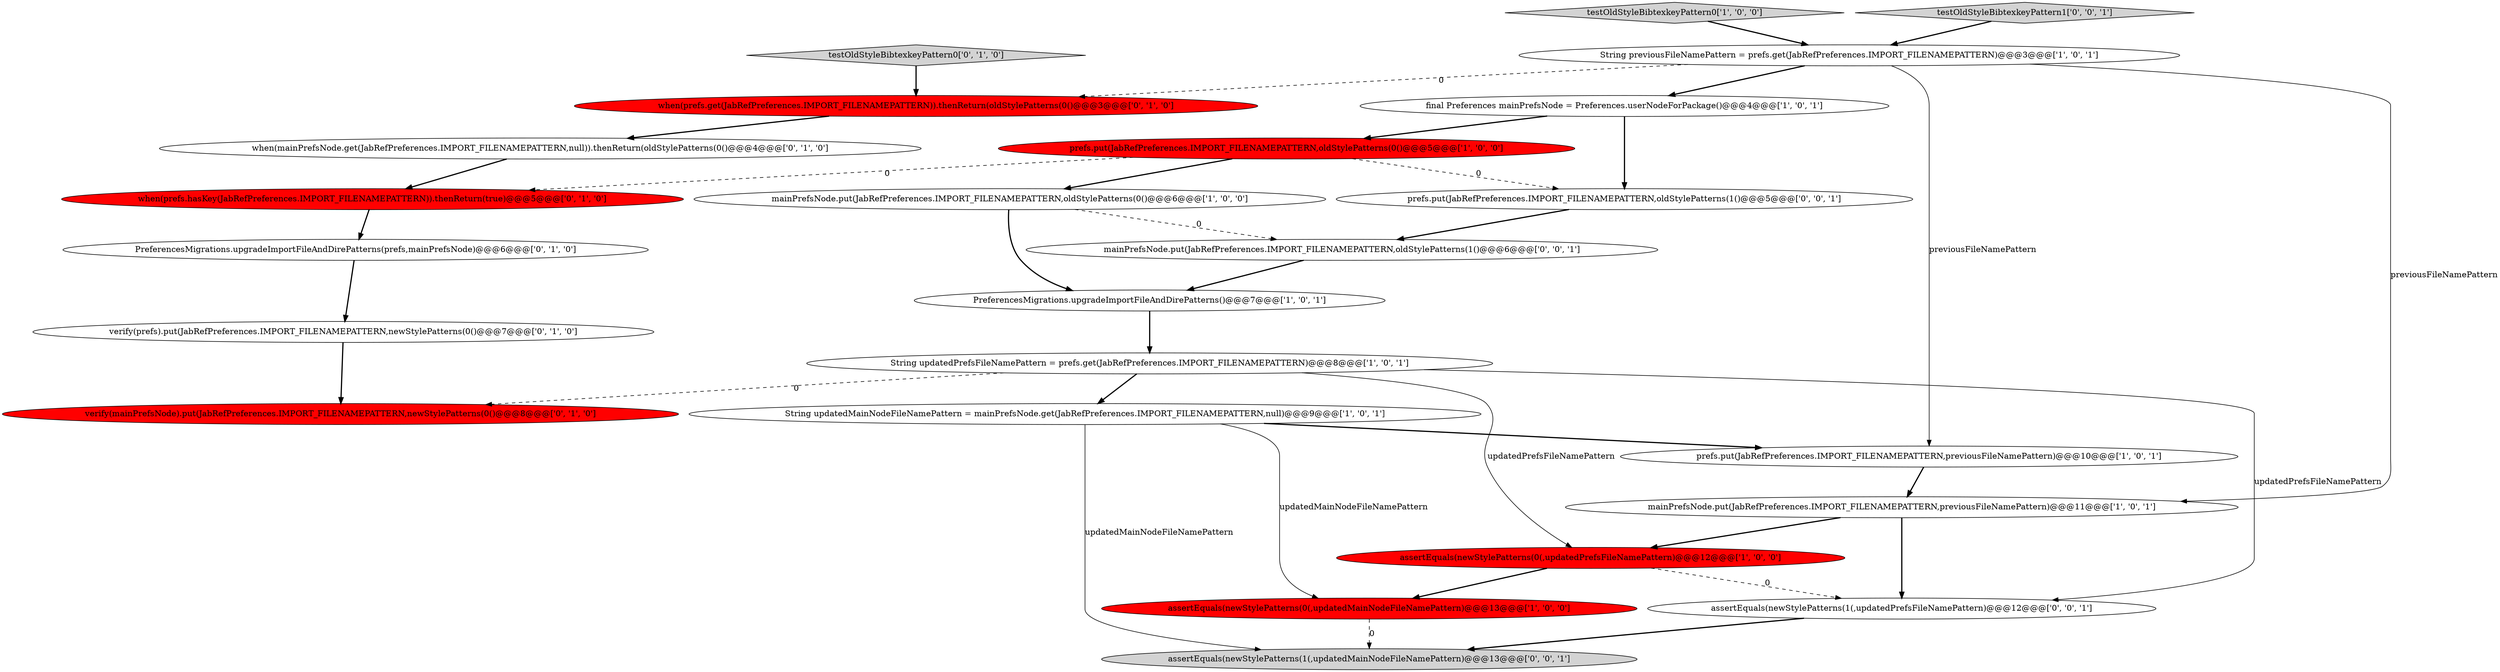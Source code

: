 digraph {
0 [style = filled, label = "assertEquals(newStylePatterns(0(,updatedPrefsFileNamePattern)@@@12@@@['1', '0', '0']", fillcolor = red, shape = ellipse image = "AAA1AAABBB1BBB"];
23 [style = filled, label = "assertEquals(newStylePatterns(1(,updatedMainNodeFileNamePattern)@@@13@@@['0', '0', '1']", fillcolor = lightgray, shape = ellipse image = "AAA0AAABBB3BBB"];
22 [style = filled, label = "prefs.put(JabRefPreferences.IMPORT_FILENAMEPATTERN,oldStylePatterns(1()@@@5@@@['0', '0', '1']", fillcolor = white, shape = ellipse image = "AAA0AAABBB3BBB"];
5 [style = filled, label = "String updatedPrefsFileNamePattern = prefs.get(JabRefPreferences.IMPORT_FILENAMEPATTERN)@@@8@@@['1', '0', '1']", fillcolor = white, shape = ellipse image = "AAA0AAABBB1BBB"];
19 [style = filled, label = "mainPrefsNode.put(JabRefPreferences.IMPORT_FILENAMEPATTERN,oldStylePatterns(1()@@@6@@@['0', '0', '1']", fillcolor = white, shape = ellipse image = "AAA0AAABBB3BBB"];
16 [style = filled, label = "testOldStyleBibtexkeyPattern0['0', '1', '0']", fillcolor = lightgray, shape = diamond image = "AAA0AAABBB2BBB"];
2 [style = filled, label = "final Preferences mainPrefsNode = Preferences.userNodeForPackage()@@@4@@@['1', '0', '1']", fillcolor = white, shape = ellipse image = "AAA0AAABBB1BBB"];
13 [style = filled, label = "when(mainPrefsNode.get(JabRefPreferences.IMPORT_FILENAMEPATTERN,null)).thenReturn(oldStylePatterns(0()@@@4@@@['0', '1', '0']", fillcolor = white, shape = ellipse image = "AAA0AAABBB2BBB"];
7 [style = filled, label = "testOldStyleBibtexkeyPattern0['1', '0', '0']", fillcolor = lightgray, shape = diamond image = "AAA0AAABBB1BBB"];
20 [style = filled, label = "assertEquals(newStylePatterns(1(,updatedPrefsFileNamePattern)@@@12@@@['0', '0', '1']", fillcolor = white, shape = ellipse image = "AAA0AAABBB3BBB"];
8 [style = filled, label = "String updatedMainNodeFileNamePattern = mainPrefsNode.get(JabRefPreferences.IMPORT_FILENAMEPATTERN,null)@@@9@@@['1', '0', '1']", fillcolor = white, shape = ellipse image = "AAA0AAABBB1BBB"];
1 [style = filled, label = "assertEquals(newStylePatterns(0(,updatedMainNodeFileNamePattern)@@@13@@@['1', '0', '0']", fillcolor = red, shape = ellipse image = "AAA1AAABBB1BBB"];
21 [style = filled, label = "testOldStyleBibtexkeyPattern1['0', '0', '1']", fillcolor = lightgray, shape = diamond image = "AAA0AAABBB3BBB"];
9 [style = filled, label = "prefs.put(JabRefPreferences.IMPORT_FILENAMEPATTERN,oldStylePatterns(0()@@@5@@@['1', '0', '0']", fillcolor = red, shape = ellipse image = "AAA1AAABBB1BBB"];
17 [style = filled, label = "verify(prefs).put(JabRefPreferences.IMPORT_FILENAMEPATTERN,newStylePatterns(0()@@@7@@@['0', '1', '0']", fillcolor = white, shape = ellipse image = "AAA0AAABBB2BBB"];
6 [style = filled, label = "mainPrefsNode.put(JabRefPreferences.IMPORT_FILENAMEPATTERN,oldStylePatterns(0()@@@6@@@['1', '0', '0']", fillcolor = white, shape = ellipse image = "AAA0AAABBB1BBB"];
15 [style = filled, label = "when(prefs.get(JabRefPreferences.IMPORT_FILENAMEPATTERN)).thenReturn(oldStylePatterns(0()@@@3@@@['0', '1', '0']", fillcolor = red, shape = ellipse image = "AAA1AAABBB2BBB"];
10 [style = filled, label = "mainPrefsNode.put(JabRefPreferences.IMPORT_FILENAMEPATTERN,previousFileNamePattern)@@@11@@@['1', '0', '1']", fillcolor = white, shape = ellipse image = "AAA0AAABBB1BBB"];
14 [style = filled, label = "when(prefs.hasKey(JabRefPreferences.IMPORT_FILENAMEPATTERN)).thenReturn(true)@@@5@@@['0', '1', '0']", fillcolor = red, shape = ellipse image = "AAA1AAABBB2BBB"];
11 [style = filled, label = "PreferencesMigrations.upgradeImportFileAndDirePatterns()@@@7@@@['1', '0', '1']", fillcolor = white, shape = ellipse image = "AAA0AAABBB1BBB"];
3 [style = filled, label = "String previousFileNamePattern = prefs.get(JabRefPreferences.IMPORT_FILENAMEPATTERN)@@@3@@@['1', '0', '1']", fillcolor = white, shape = ellipse image = "AAA0AAABBB1BBB"];
12 [style = filled, label = "PreferencesMigrations.upgradeImportFileAndDirePatterns(prefs,mainPrefsNode)@@@6@@@['0', '1', '0']", fillcolor = white, shape = ellipse image = "AAA0AAABBB2BBB"];
18 [style = filled, label = "verify(mainPrefsNode).put(JabRefPreferences.IMPORT_FILENAMEPATTERN,newStylePatterns(0()@@@8@@@['0', '1', '0']", fillcolor = red, shape = ellipse image = "AAA1AAABBB2BBB"];
4 [style = filled, label = "prefs.put(JabRefPreferences.IMPORT_FILENAMEPATTERN,previousFileNamePattern)@@@10@@@['1', '0', '1']", fillcolor = white, shape = ellipse image = "AAA0AAABBB1BBB"];
4->10 [style = bold, label=""];
16->15 [style = bold, label=""];
5->8 [style = bold, label=""];
15->13 [style = bold, label=""];
10->20 [style = bold, label=""];
22->19 [style = bold, label=""];
12->17 [style = bold, label=""];
3->10 [style = solid, label="previousFileNamePattern"];
19->11 [style = bold, label=""];
9->22 [style = dashed, label="0"];
2->9 [style = bold, label=""];
5->18 [style = dashed, label="0"];
0->20 [style = dashed, label="0"];
7->3 [style = bold, label=""];
9->6 [style = bold, label=""];
11->5 [style = bold, label=""];
8->1 [style = solid, label="updatedMainNodeFileNamePattern"];
9->14 [style = dashed, label="0"];
5->20 [style = solid, label="updatedPrefsFileNamePattern"];
20->23 [style = bold, label=""];
3->2 [style = bold, label=""];
0->1 [style = bold, label=""];
6->11 [style = bold, label=""];
14->12 [style = bold, label=""];
10->0 [style = bold, label=""];
6->19 [style = dashed, label="0"];
8->23 [style = solid, label="updatedMainNodeFileNamePattern"];
5->0 [style = solid, label="updatedPrefsFileNamePattern"];
3->15 [style = dashed, label="0"];
3->4 [style = solid, label="previousFileNamePattern"];
8->4 [style = bold, label=""];
2->22 [style = bold, label=""];
1->23 [style = dashed, label="0"];
13->14 [style = bold, label=""];
17->18 [style = bold, label=""];
21->3 [style = bold, label=""];
}
